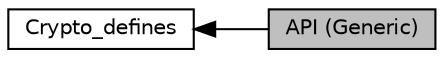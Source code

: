digraph "API (Generic)"
{
  edge [fontname="Helvetica",fontsize="10",labelfontname="Helvetica",labelfontsize="10"];
  node [fontname="Helvetica",fontsize="10",shape=record];
  rankdir=LR;
  Node0 [label="API (Generic)",height=0.2,width=0.4,color="black", fillcolor="grey75", style="filled", fontcolor="black"];
  Node1 [label="Crypto_defines",height=0.2,width=0.4,color="black", fillcolor="white", style="filled",URL="$group__crypto__defines.html"];
  Node1->Node0 [shape=plaintext, dir="back", style="solid"];
}
